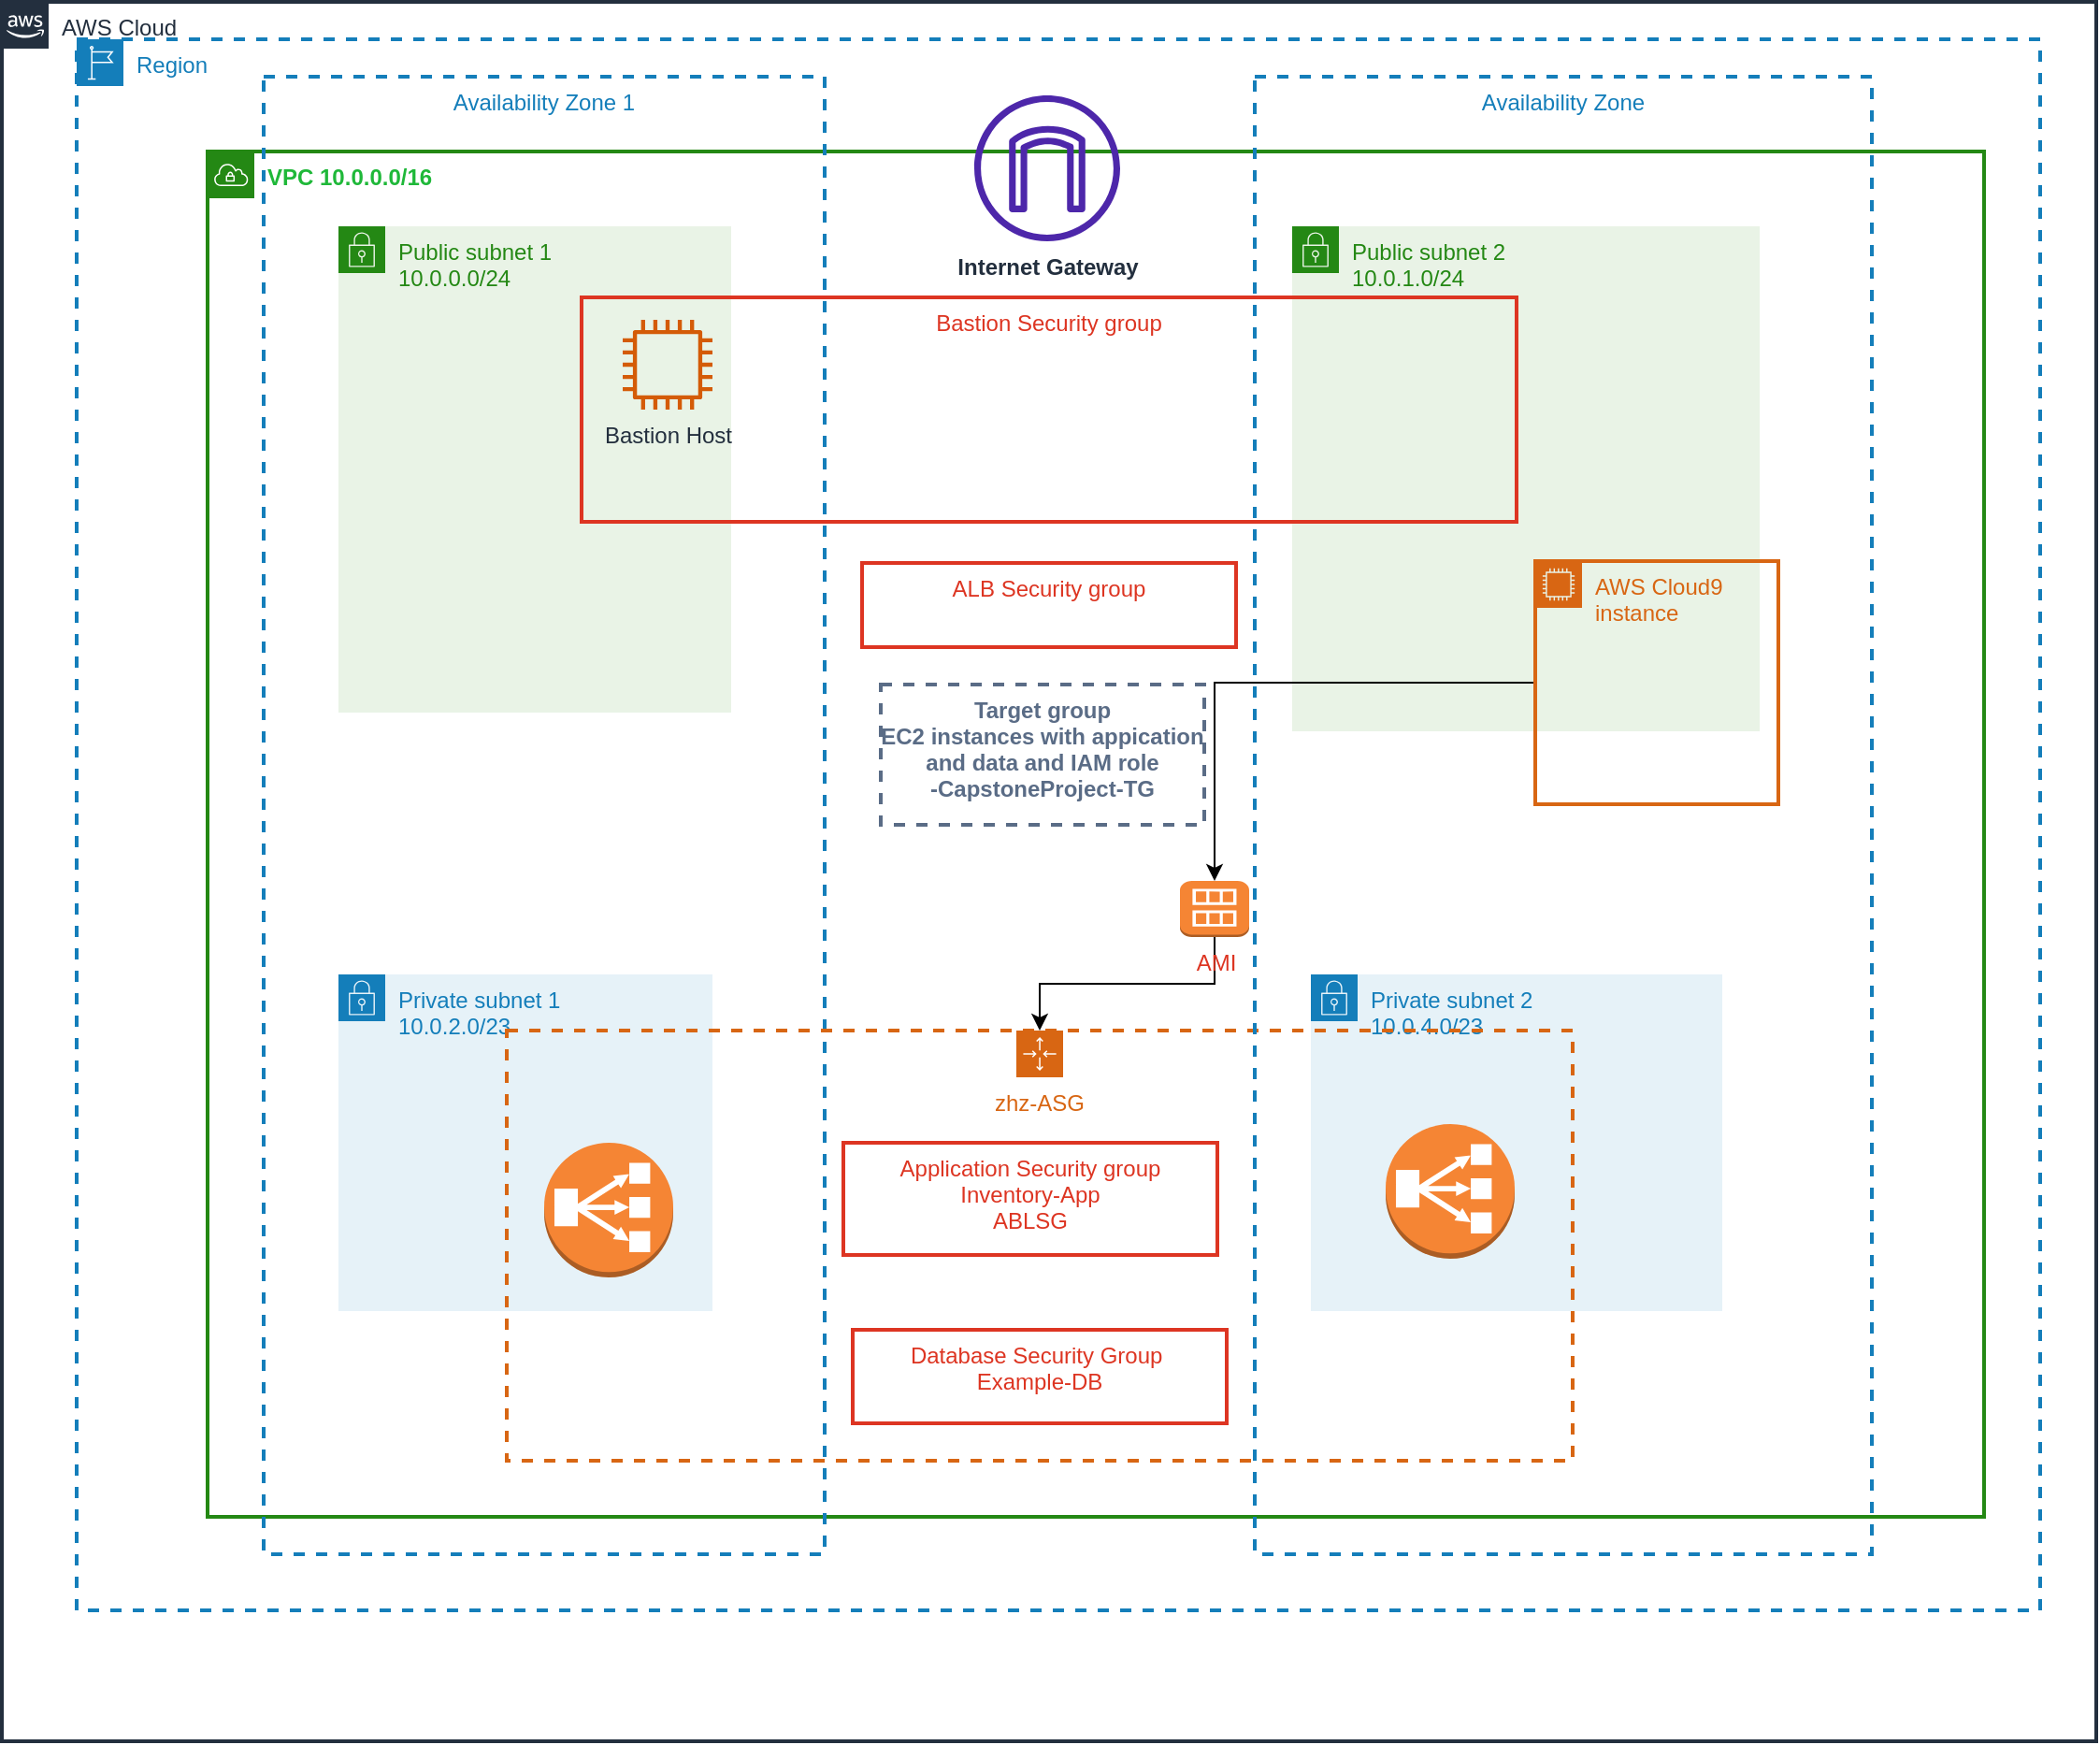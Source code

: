 <mxfile version="20.5.3" type="github">
  <diagram id="vQzLv0GSJW7l_bqn6Fss" name="第 1 页">
    <mxGraphModel dx="2858" dy="2292" grid="1" gridSize="10" guides="1" tooltips="1" connect="1" arrows="1" fold="1" page="1" pageScale="1" pageWidth="827" pageHeight="1169" math="0" shadow="0">
      <root>
        <mxCell id="0" />
        <mxCell id="1" parent="0" />
        <mxCell id="jHYHpsZQHIPiM2lGw79Q-7" value="AWS Cloud" style="points=[[0,0],[0.25,0],[0.5,0],[0.75,0],[1,0],[1,0.25],[1,0.5],[1,0.75],[1,1],[0.75,1],[0.5,1],[0.25,1],[0,1],[0,0.75],[0,0.5],[0,0.25]];outlineConnect=0;gradientColor=none;html=1;whiteSpace=wrap;fontSize=12;fontStyle=0;container=1;pointerEvents=0;collapsible=0;recursiveResize=0;shape=mxgraph.aws4.group;grIcon=mxgraph.aws4.group_aws_cloud_alt;strokeColor=#232F3E;fillColor=none;verticalAlign=top;align=left;spacingLeft=30;fontColor=#232F3E;dashed=0;strokeWidth=2;" vertex="1" parent="1">
          <mxGeometry x="-790" y="-290" width="1120" height="930" as="geometry" />
        </mxCell>
        <mxCell id="jHYHpsZQHIPiM2lGw79Q-9" value="Region" style="points=[[0,0],[0.25,0],[0.5,0],[0.75,0],[1,0],[1,0.25],[1,0.5],[1,0.75],[1,1],[0.75,1],[0.5,1],[0.25,1],[0,1],[0,0.75],[0,0.5],[0,0.25]];outlineConnect=0;gradientColor=none;html=1;whiteSpace=wrap;fontSize=12;fontStyle=0;container=1;pointerEvents=0;collapsible=0;recursiveResize=0;shape=mxgraph.aws4.group;grIcon=mxgraph.aws4.group_region;strokeColor=#147EBA;fillColor=none;verticalAlign=top;align=left;spacingLeft=30;fontColor=#147EBA;dashed=1;strokeWidth=2;" vertex="1" parent="jHYHpsZQHIPiM2lGw79Q-7">
          <mxGeometry x="40" y="20" width="1050" height="840" as="geometry" />
        </mxCell>
        <mxCell id="jHYHpsZQHIPiM2lGw79Q-17" value="Private subnet 2&lt;br&gt;10.0.4.0/23" style="points=[[0,0],[0.25,0],[0.5,0],[0.75,0],[1,0],[1,0.25],[1,0.5],[1,0.75],[1,1],[0.75,1],[0.5,1],[0.25,1],[0,1],[0,0.75],[0,0.5],[0,0.25]];outlineConnect=0;gradientColor=none;html=1;whiteSpace=wrap;fontSize=12;fontStyle=0;container=1;pointerEvents=0;collapsible=0;recursiveResize=0;shape=mxgraph.aws4.group;grIcon=mxgraph.aws4.group_security_group;grStroke=0;strokeColor=#147EBA;fillColor=#E6F2F8;verticalAlign=top;align=left;spacingLeft=30;fontColor=#147EBA;dashed=0;strokeWidth=2;" vertex="1" parent="jHYHpsZQHIPiM2lGw79Q-9">
          <mxGeometry x="660" y="500" width="220" height="180" as="geometry" />
        </mxCell>
        <mxCell id="jHYHpsZQHIPiM2lGw79Q-23" value="Public subnet 2&lt;br&gt;10.0.1.0/24" style="points=[[0,0],[0.25,0],[0.5,0],[0.75,0],[1,0],[1,0.25],[1,0.5],[1,0.75],[1,1],[0.75,1],[0.5,1],[0.25,1],[0,1],[0,0.75],[0,0.5],[0,0.25]];outlineConnect=0;gradientColor=none;html=1;whiteSpace=wrap;fontSize=12;fontStyle=0;container=1;pointerEvents=0;collapsible=0;recursiveResize=0;shape=mxgraph.aws4.group;grIcon=mxgraph.aws4.group_security_group;grStroke=0;strokeColor=#248814;fillColor=#E9F3E6;verticalAlign=top;align=left;spacingLeft=30;fontColor=#248814;dashed=0;shadow=0;strokeWidth=2;fontFamily=Helvetica;" vertex="1" parent="jHYHpsZQHIPiM2lGw79Q-9">
          <mxGeometry x="650" y="100" width="250" height="270" as="geometry" />
        </mxCell>
        <mxCell id="jHYHpsZQHIPiM2lGw79Q-10" value="&lt;b&gt;&lt;font color=&quot;#1fb839&quot;&gt;VPC 10.0.0.0/16&lt;/font&gt;&lt;/b&gt;" style="points=[[0,0],[0.25,0],[0.5,0],[0.75,0],[1,0],[1,0.25],[1,0.5],[1,0.75],[1,1],[0.75,1],[0.5,1],[0.25,1],[0,1],[0,0.75],[0,0.5],[0,0.25]];outlineConnect=0;gradientColor=none;html=1;whiteSpace=wrap;fontSize=12;fontStyle=0;container=1;pointerEvents=0;collapsible=0;recursiveResize=0;shape=mxgraph.aws4.group;grIcon=mxgraph.aws4.group_vpc;strokeColor=#248814;fillColor=none;verticalAlign=top;align=left;spacingLeft=30;fontColor=#AAB7B8;dashed=0;strokeWidth=2;" vertex="1" parent="jHYHpsZQHIPiM2lGw79Q-9">
          <mxGeometry x="70" y="60" width="950" height="730" as="geometry" />
        </mxCell>
        <mxCell id="jHYHpsZQHIPiM2lGw79Q-18" value="&lt;b&gt;Internet Gateway&lt;/b&gt;" style="sketch=0;outlineConnect=0;fontColor=#232F3E;gradientColor=none;fillColor=#4D27AA;strokeColor=none;dashed=0;verticalLabelPosition=bottom;verticalAlign=top;align=center;html=1;fontSize=12;fontStyle=0;aspect=fixed;pointerEvents=1;shape=mxgraph.aws4.internet_gateway;strokeWidth=2;" vertex="1" parent="jHYHpsZQHIPiM2lGw79Q-10">
          <mxGeometry x="410" y="-30" width="78" height="78" as="geometry" />
        </mxCell>
        <mxCell id="jHYHpsZQHIPiM2lGw79Q-11" value="Availability Zone 1" style="fillColor=none;strokeColor=#147EBA;dashed=1;verticalAlign=top;fontStyle=0;fontColor=#147EBA;strokeWidth=2;" vertex="1" parent="jHYHpsZQHIPiM2lGw79Q-10">
          <mxGeometry x="30" y="-40" width="300" height="790" as="geometry" />
        </mxCell>
        <mxCell id="jHYHpsZQHIPiM2lGw79Q-22" value="Public subnet 1&lt;br&gt;10.0.0.0/24" style="points=[[0,0],[0.25,0],[0.5,0],[0.75,0],[1,0],[1,0.25],[1,0.5],[1,0.75],[1,1],[0.75,1],[0.5,1],[0.25,1],[0,1],[0,0.75],[0,0.5],[0,0.25]];outlineConnect=0;gradientColor=none;html=1;whiteSpace=wrap;fontSize=12;fontStyle=0;container=1;pointerEvents=0;collapsible=0;recursiveResize=0;shape=mxgraph.aws4.group;grIcon=mxgraph.aws4.group_security_group;grStroke=0;strokeColor=#248814;fillColor=#E9F3E6;verticalAlign=top;align=left;spacingLeft=30;fontColor=#248814;dashed=0;strokeWidth=6;" vertex="1" parent="jHYHpsZQHIPiM2lGw79Q-10">
          <mxGeometry x="70" y="40" width="210" height="260" as="geometry" />
        </mxCell>
        <mxCell id="jHYHpsZQHIPiM2lGw79Q-21" value="Bastion Security group" style="fillColor=none;strokeColor=#DD3522;verticalAlign=top;fontStyle=0;fontColor=#DD3522;strokeWidth=2;shadow=0;" vertex="1" parent="jHYHpsZQHIPiM2lGw79Q-10">
          <mxGeometry x="200" y="78" width="500" height="120" as="geometry" />
        </mxCell>
        <mxCell id="jHYHpsZQHIPiM2lGw79Q-24" value="Bastion Host" style="sketch=0;outlineConnect=0;fontColor=#232F3E;gradientColor=none;fillColor=#D45B07;strokeColor=none;dashed=0;verticalLabelPosition=bottom;verticalAlign=top;align=center;html=1;fontSize=12;fontStyle=0;aspect=fixed;pointerEvents=1;shape=mxgraph.aws4.instance2;shadow=0;strokeWidth=2;fontFamily=Helvetica;" vertex="1" parent="jHYHpsZQHIPiM2lGw79Q-10">
          <mxGeometry x="222" y="90" width="48" height="48" as="geometry" />
        </mxCell>
        <mxCell id="jHYHpsZQHIPiM2lGw79Q-15" value="Private subnet 1&lt;br&gt;10.0.2.0/23" style="points=[[0,0],[0.25,0],[0.5,0],[0.75,0],[1,0],[1,0.25],[1,0.5],[1,0.75],[1,1],[0.75,1],[0.5,1],[0.25,1],[0,1],[0,0.75],[0,0.5],[0,0.25]];outlineConnect=0;gradientColor=none;html=1;whiteSpace=wrap;fontSize=12;fontStyle=0;container=1;pointerEvents=0;collapsible=0;recursiveResize=0;shape=mxgraph.aws4.group;grIcon=mxgraph.aws4.group_security_group;grStroke=0;strokeColor=#147EBA;fillColor=#E6F2F8;verticalAlign=top;align=left;spacingLeft=30;fontColor=#147EBA;dashed=0;strokeWidth=2;" vertex="1" parent="jHYHpsZQHIPiM2lGw79Q-10">
          <mxGeometry x="70" y="440" width="200" height="180" as="geometry" />
        </mxCell>
        <mxCell id="jHYHpsZQHIPiM2lGw79Q-25" value="ALB Security group" style="fillColor=none;strokeColor=#DD3522;verticalAlign=top;fontStyle=0;fontColor=#DD3522;shadow=0;strokeWidth=2;fontFamily=Helvetica;fontSize=12;" vertex="1" parent="jHYHpsZQHIPiM2lGw79Q-10">
          <mxGeometry x="350" y="220" width="200" height="45" as="geometry" />
        </mxCell>
        <mxCell id="jHYHpsZQHIPiM2lGw79Q-30" value="Target group&#xa;EC2 instances with appication &#xa;and data and IAM role&#xa;-CapstoneProject-TG" style="fillColor=none;strokeColor=#5A6C86;dashed=1;verticalAlign=top;fontStyle=1;fontColor=#5A6C86;shadow=0;strokeWidth=2;fontFamily=Helvetica;fontSize=12;" vertex="1" parent="jHYHpsZQHIPiM2lGw79Q-10">
          <mxGeometry x="360" y="285" width="173" height="75" as="geometry" />
        </mxCell>
        <mxCell id="jHYHpsZQHIPiM2lGw79Q-33" value="zhz-ASG" style="points=[[0,0],[0.25,0],[0.5,0],[0.75,0],[1,0],[1,0.25],[1,0.5],[1,0.75],[1,1],[0.75,1],[0.5,1],[0.25,1],[0,1],[0,0.75],[0,0.5],[0,0.25]];outlineConnect=0;gradientColor=none;html=1;whiteSpace=wrap;fontSize=12;fontStyle=0;container=1;pointerEvents=0;collapsible=0;recursiveResize=0;shape=mxgraph.aws4.groupCenter;grIcon=mxgraph.aws4.group_auto_scaling_group;grStroke=1;strokeColor=#D86613;fillColor=none;verticalAlign=top;align=center;fontColor=#D86613;dashed=1;spacingTop=25;shadow=0;strokeWidth=2;fontFamily=Helvetica;" vertex="1" parent="jHYHpsZQHIPiM2lGw79Q-10">
          <mxGeometry x="160" y="470" width="570" height="230" as="geometry" />
        </mxCell>
        <mxCell id="jHYHpsZQHIPiM2lGw79Q-27" value="Database Security Group &#xa;Example-DB" style="fillColor=none;strokeColor=#DD3522;verticalAlign=top;fontStyle=0;fontColor=#DD3522;shadow=0;strokeWidth=2;fontFamily=Helvetica;fontSize=12;" vertex="1" parent="jHYHpsZQHIPiM2lGw79Q-33">
          <mxGeometry x="185" y="160" width="200" height="50" as="geometry" />
        </mxCell>
        <mxCell id="jHYHpsZQHIPiM2lGw79Q-26" value="Application Security group&#xa;Inventory-App&#xa;ABLSG" style="fillColor=none;strokeColor=#DD3522;verticalAlign=top;fontStyle=0;fontColor=#DD3522;shadow=0;strokeWidth=2;fontFamily=Helvetica;fontSize=12;" vertex="1" parent="jHYHpsZQHIPiM2lGw79Q-33">
          <mxGeometry x="180" y="60" width="200" height="60" as="geometry" />
        </mxCell>
        <mxCell id="jHYHpsZQHIPiM2lGw79Q-37" style="edgeStyle=orthogonalEdgeStyle;rounded=0;orthogonalLoop=1;jettySize=auto;html=1;fontFamily=Helvetica;fontSize=12;fontColor=#DD3522;" edge="1" parent="jHYHpsZQHIPiM2lGw79Q-10" source="jHYHpsZQHIPiM2lGw79Q-35" target="jHYHpsZQHIPiM2lGw79Q-33">
          <mxGeometry relative="1" as="geometry" />
        </mxCell>
        <mxCell id="jHYHpsZQHIPiM2lGw79Q-35" value="AMI" style="outlineConnect=0;dashed=0;verticalLabelPosition=bottom;verticalAlign=top;align=center;html=1;shape=mxgraph.aws3.ami;fillColor=#F58534;gradientColor=none;shadow=0;strokeColor=#DD3522;strokeWidth=2;fontFamily=Helvetica;fontSize=12;fontColor=#DD3522;" vertex="1" parent="jHYHpsZQHIPiM2lGw79Q-10">
          <mxGeometry x="520" y="390" width="37" height="30" as="geometry" />
        </mxCell>
        <mxCell id="jHYHpsZQHIPiM2lGw79Q-38" value="" style="outlineConnect=0;dashed=0;verticalLabelPosition=bottom;verticalAlign=top;align=center;html=1;shape=mxgraph.aws3.classic_load_balancer;fillColor=#F58534;gradientColor=none;shadow=0;strokeColor=#DD3522;strokeWidth=2;fontFamily=Helvetica;fontSize=12;fontColor=#DD3522;" vertex="1" parent="jHYHpsZQHIPiM2lGw79Q-10">
          <mxGeometry x="180" y="530" width="69" height="72" as="geometry" />
        </mxCell>
        <mxCell id="jHYHpsZQHIPiM2lGw79Q-13" value="Availability Zone" style="fillColor=none;strokeColor=#147EBA;dashed=1;verticalAlign=top;fontStyle=0;fontColor=#147EBA;strokeWidth=2;" vertex="1" parent="jHYHpsZQHIPiM2lGw79Q-9">
          <mxGeometry x="630" y="20" width="330" height="790" as="geometry" />
        </mxCell>
        <mxCell id="jHYHpsZQHIPiM2lGw79Q-36" style="edgeStyle=orthogonalEdgeStyle;rounded=0;orthogonalLoop=1;jettySize=auto;html=1;fontFamily=Helvetica;fontSize=12;fontColor=#DD3522;" edge="1" parent="jHYHpsZQHIPiM2lGw79Q-9" source="jHYHpsZQHIPiM2lGw79Q-34" target="jHYHpsZQHIPiM2lGw79Q-35">
          <mxGeometry relative="1" as="geometry" />
        </mxCell>
        <mxCell id="jHYHpsZQHIPiM2lGw79Q-34" value="AWS Cloud9 instance" style="points=[[0,0],[0.25,0],[0.5,0],[0.75,0],[1,0],[1,0.25],[1,0.5],[1,0.75],[1,1],[0.75,1],[0.5,1],[0.25,1],[0,1],[0,0.75],[0,0.5],[0,0.25]];outlineConnect=0;gradientColor=none;html=1;whiteSpace=wrap;fontSize=12;fontStyle=0;container=1;pointerEvents=0;collapsible=0;recursiveResize=0;shape=mxgraph.aws4.group;grIcon=mxgraph.aws4.group_ec2_instance_contents;strokeColor=#D86613;fillColor=none;verticalAlign=top;align=left;spacingLeft=30;fontColor=#D86613;dashed=0;shadow=0;strokeWidth=2;fontFamily=Helvetica;" vertex="1" parent="jHYHpsZQHIPiM2lGw79Q-9">
          <mxGeometry x="780" y="279" width="130" height="130" as="geometry" />
        </mxCell>
        <mxCell id="jHYHpsZQHIPiM2lGw79Q-39" value="" style="outlineConnect=0;dashed=0;verticalLabelPosition=bottom;verticalAlign=top;align=center;html=1;shape=mxgraph.aws3.classic_load_balancer;fillColor=#F58534;gradientColor=none;shadow=0;strokeColor=#DD3522;strokeWidth=2;fontFamily=Helvetica;fontSize=12;fontColor=#DD3522;" vertex="1" parent="jHYHpsZQHIPiM2lGw79Q-9">
          <mxGeometry x="700" y="580" width="69" height="72" as="geometry" />
        </mxCell>
      </root>
    </mxGraphModel>
  </diagram>
</mxfile>
